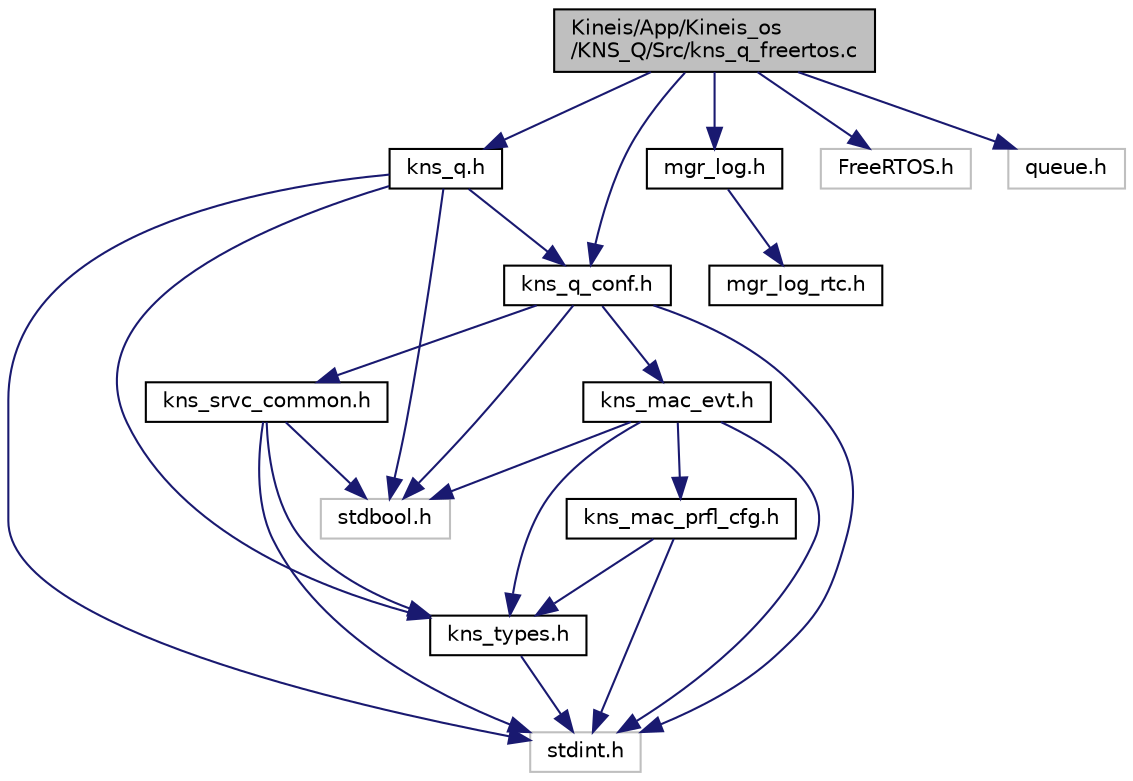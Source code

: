 digraph "Kineis/App/Kineis_os/KNS_Q/Src/kns_q_freertos.c"
{
 // INTERACTIVE_SVG=YES
 // LATEX_PDF_SIZE
  edge [fontname="Helvetica",fontsize="10",labelfontname="Helvetica",labelfontsize="10"];
  node [fontname="Helvetica",fontsize="10",shape=record];
  Node1 [label="Kineis/App/Kineis_os\l/KNS_Q/Src/kns_q_freertos.c",height=0.2,width=0.4,color="black", fillcolor="grey75", style="filled", fontcolor="black",tooltip="Configuration of queues used in kineis_swr."];
  Node1 -> Node2 [color="midnightblue",fontsize="10",style="solid",fontname="Helvetica"];
  Node2 [label="kns_q_conf.h",height=0.2,width=0.4,color="black", fillcolor="white", style="filled",URL="$d8/dd1/kns__q__conf_8h.html",tooltip="Configuration of queues used in kineis_sw."];
  Node2 -> Node3 [color="midnightblue",fontsize="10",style="solid",fontname="Helvetica"];
  Node3 [label="stdbool.h",height=0.2,width=0.4,color="grey75", fillcolor="white", style="filled",tooltip=" "];
  Node2 -> Node4 [color="midnightblue",fontsize="10",style="solid",fontname="Helvetica"];
  Node4 [label="stdint.h",height=0.2,width=0.4,color="grey75", fillcolor="white", style="filled",tooltip=" "];
  Node2 -> Node5 [color="midnightblue",fontsize="10",style="solid",fontname="Helvetica"];
  Node5 [label="kns_mac_evt.h",height=0.2,width=0.4,color="black", fillcolor="white", style="filled",URL="$df/d64/kns__mac__evt_8h.html",tooltip=" "];
  Node5 -> Node3 [color="midnightblue",fontsize="10",style="solid",fontname="Helvetica"];
  Node5 -> Node4 [color="midnightblue",fontsize="10",style="solid",fontname="Helvetica"];
  Node5 -> Node6 [color="midnightblue",fontsize="10",style="solid",fontname="Helvetica"];
  Node6 [label="kns_types.h",height=0.2,width=0.4,color="black", fillcolor="white", style="filled",URL="$d8/d85/kns__types_8h.html",tooltip="Kineis types definition."];
  Node6 -> Node4 [color="midnightblue",fontsize="10",style="solid",fontname="Helvetica"];
  Node5 -> Node7 [color="midnightblue",fontsize="10",style="solid",fontname="Helvetica"];
  Node7 [label="kns_mac_prfl_cfg.h",height=0.2,width=0.4,color="black", fillcolor="white", style="filled",URL="$d8/d4a/kns__mac__prfl__cfg_8h.html",tooltip="Header file describing the ser settings required to configure a MAC protocol."];
  Node7 -> Node4 [color="midnightblue",fontsize="10",style="solid",fontname="Helvetica"];
  Node7 -> Node6 [color="midnightblue",fontsize="10",style="solid",fontname="Helvetica"];
  Node2 -> Node8 [color="midnightblue",fontsize="10",style="solid",fontname="Helvetica"];
  Node8 [label="kns_srvc_common.h",height=0.2,width=0.4,color="black", fillcolor="white", style="filled",URL="$d7/d8a/kns__srvc__common_8h.html",tooltip="Common part of Kinéis service layer."];
  Node8 -> Node3 [color="midnightblue",fontsize="10",style="solid",fontname="Helvetica"];
  Node8 -> Node4 [color="midnightblue",fontsize="10",style="solid",fontname="Helvetica"];
  Node8 -> Node6 [color="midnightblue",fontsize="10",style="solid",fontname="Helvetica"];
  Node1 -> Node9 [color="midnightblue",fontsize="10",style="solid",fontname="Helvetica"];
  Node9 [label="kns_q.h",height=0.2,width=0.4,color="black", fillcolor="white", style="filled",URL="$d0/d84/kns__q_8h.html",tooltip="Configuration of queues used in kineis_swr."];
  Node9 -> Node3 [color="midnightblue",fontsize="10",style="solid",fontname="Helvetica"];
  Node9 -> Node4 [color="midnightblue",fontsize="10",style="solid",fontname="Helvetica"];
  Node9 -> Node6 [color="midnightblue",fontsize="10",style="solid",fontname="Helvetica"];
  Node9 -> Node2 [color="midnightblue",fontsize="10",style="solid",fontname="Helvetica"];
  Node1 -> Node10 [color="midnightblue",fontsize="10",style="solid",fontname="Helvetica"];
  Node10 [label="mgr_log.h",height=0.2,width=0.4,color="black", fillcolor="white", style="filled",URL="$d2/d2e/mgr__log_8h.html",tooltip="logger main header file"];
  Node10 -> Node11 [color="midnightblue",fontsize="10",style="solid",fontname="Helvetica"];
  Node11 [label="mgr_log_rtc.h",height=0.2,width=0.4,color="black", fillcolor="white", style="filled",URL="$d9/d70/mgr__log__rtc_8h.html",tooltip=": Header for mgr_log_rtc.c file. This file contains log routine concerning RTC. Thus there is a depen..."];
  Node1 -> Node12 [color="midnightblue",fontsize="10",style="solid",fontname="Helvetica"];
  Node12 [label="FreeRTOS.h",height=0.2,width=0.4,color="grey75", fillcolor="white", style="filled",tooltip=" "];
  Node1 -> Node13 [color="midnightblue",fontsize="10",style="solid",fontname="Helvetica"];
  Node13 [label="queue.h",height=0.2,width=0.4,color="grey75", fillcolor="white", style="filled",tooltip=" "];
}
